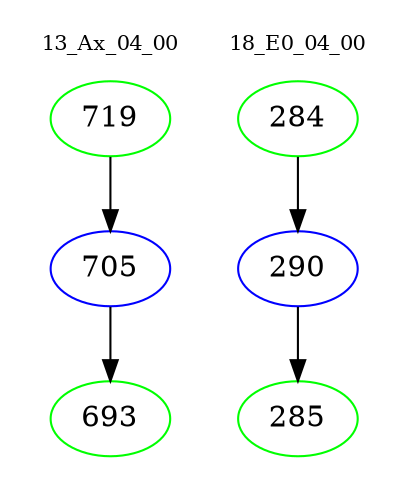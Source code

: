 digraph{
subgraph cluster_0 {
color = white
label = "13_Ax_04_00";
fontsize=10;
T0_719 [label="719", color="green"]
T0_719 -> T0_705 [color="black"]
T0_705 [label="705", color="blue"]
T0_705 -> T0_693 [color="black"]
T0_693 [label="693", color="green"]
}
subgraph cluster_1 {
color = white
label = "18_E0_04_00";
fontsize=10;
T1_284 [label="284", color="green"]
T1_284 -> T1_290 [color="black"]
T1_290 [label="290", color="blue"]
T1_290 -> T1_285 [color="black"]
T1_285 [label="285", color="green"]
}
}
